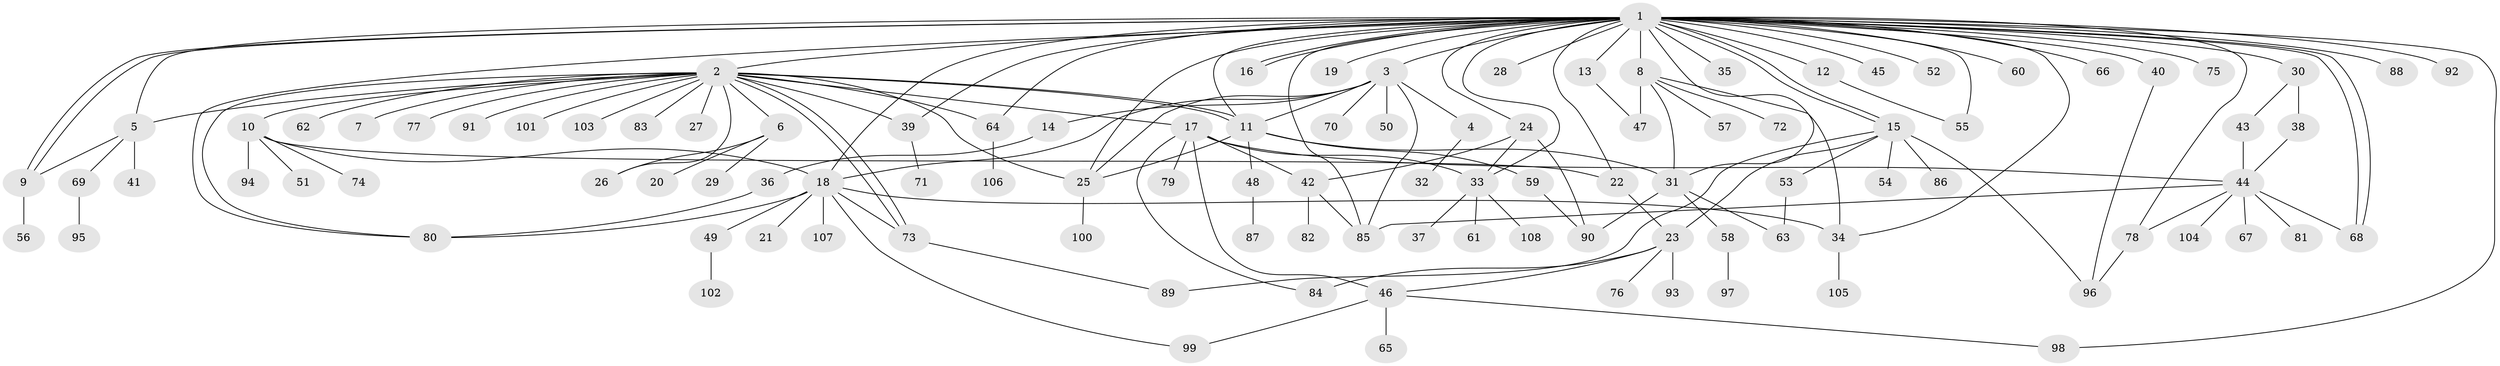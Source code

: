 // coarse degree distribution, {23: 0.013333333333333334, 1: 0.7333333333333333, 5: 0.02666666666666667, 3: 0.013333333333333334, 6: 0.013333333333333334, 2: 0.13333333333333333, 10: 0.013333333333333334, 20: 0.013333333333333334, 7: 0.013333333333333334, 11: 0.013333333333333334, 9: 0.013333333333333334}
// Generated by graph-tools (version 1.1) at 2025/51/03/04/25 21:51:29]
// undirected, 108 vertices, 157 edges
graph export_dot {
graph [start="1"]
  node [color=gray90,style=filled];
  1;
  2;
  3;
  4;
  5;
  6;
  7;
  8;
  9;
  10;
  11;
  12;
  13;
  14;
  15;
  16;
  17;
  18;
  19;
  20;
  21;
  22;
  23;
  24;
  25;
  26;
  27;
  28;
  29;
  30;
  31;
  32;
  33;
  34;
  35;
  36;
  37;
  38;
  39;
  40;
  41;
  42;
  43;
  44;
  45;
  46;
  47;
  48;
  49;
  50;
  51;
  52;
  53;
  54;
  55;
  56;
  57;
  58;
  59;
  60;
  61;
  62;
  63;
  64;
  65;
  66;
  67;
  68;
  69;
  70;
  71;
  72;
  73;
  74;
  75;
  76;
  77;
  78;
  79;
  80;
  81;
  82;
  83;
  84;
  85;
  86;
  87;
  88;
  89;
  90;
  91;
  92;
  93;
  94;
  95;
  96;
  97;
  98;
  99;
  100;
  101;
  102;
  103;
  104;
  105;
  106;
  107;
  108;
  1 -- 2;
  1 -- 3;
  1 -- 5;
  1 -- 8;
  1 -- 9;
  1 -- 9;
  1 -- 11;
  1 -- 12;
  1 -- 13;
  1 -- 15;
  1 -- 15;
  1 -- 16;
  1 -- 16;
  1 -- 18;
  1 -- 19;
  1 -- 22;
  1 -- 24;
  1 -- 25;
  1 -- 28;
  1 -- 30;
  1 -- 31;
  1 -- 33;
  1 -- 34;
  1 -- 35;
  1 -- 39;
  1 -- 40;
  1 -- 45;
  1 -- 52;
  1 -- 55;
  1 -- 60;
  1 -- 64;
  1 -- 66;
  1 -- 68;
  1 -- 68;
  1 -- 75;
  1 -- 78;
  1 -- 80;
  1 -- 85;
  1 -- 88;
  1 -- 92;
  1 -- 98;
  2 -- 5;
  2 -- 6;
  2 -- 7;
  2 -- 10;
  2 -- 11;
  2 -- 11;
  2 -- 17;
  2 -- 25;
  2 -- 26;
  2 -- 27;
  2 -- 39;
  2 -- 62;
  2 -- 64;
  2 -- 73;
  2 -- 73;
  2 -- 77;
  2 -- 80;
  2 -- 83;
  2 -- 91;
  2 -- 101;
  2 -- 103;
  3 -- 4;
  3 -- 11;
  3 -- 14;
  3 -- 18;
  3 -- 25;
  3 -- 50;
  3 -- 70;
  3 -- 85;
  4 -- 32;
  5 -- 9;
  5 -- 41;
  5 -- 69;
  6 -- 20;
  6 -- 26;
  6 -- 29;
  8 -- 31;
  8 -- 34;
  8 -- 47;
  8 -- 57;
  8 -- 72;
  9 -- 56;
  10 -- 18;
  10 -- 22;
  10 -- 51;
  10 -- 74;
  10 -- 94;
  11 -- 25;
  11 -- 31;
  11 -- 48;
  11 -- 59;
  12 -- 55;
  13 -- 47;
  14 -- 36;
  15 -- 23;
  15 -- 53;
  15 -- 54;
  15 -- 86;
  15 -- 89;
  15 -- 96;
  17 -- 33;
  17 -- 42;
  17 -- 44;
  17 -- 46;
  17 -- 79;
  17 -- 84;
  18 -- 21;
  18 -- 34;
  18 -- 49;
  18 -- 73;
  18 -- 80;
  18 -- 99;
  18 -- 107;
  22 -- 23;
  23 -- 46;
  23 -- 76;
  23 -- 84;
  23 -- 93;
  24 -- 33;
  24 -- 42;
  24 -- 90;
  25 -- 100;
  30 -- 38;
  30 -- 43;
  31 -- 58;
  31 -- 63;
  31 -- 90;
  33 -- 37;
  33 -- 61;
  33 -- 108;
  34 -- 105;
  36 -- 80;
  38 -- 44;
  39 -- 71;
  40 -- 96;
  42 -- 82;
  42 -- 85;
  43 -- 44;
  44 -- 67;
  44 -- 68;
  44 -- 78;
  44 -- 81;
  44 -- 85;
  44 -- 104;
  46 -- 65;
  46 -- 98;
  46 -- 99;
  48 -- 87;
  49 -- 102;
  53 -- 63;
  58 -- 97;
  59 -- 90;
  64 -- 106;
  69 -- 95;
  73 -- 89;
  78 -- 96;
}
